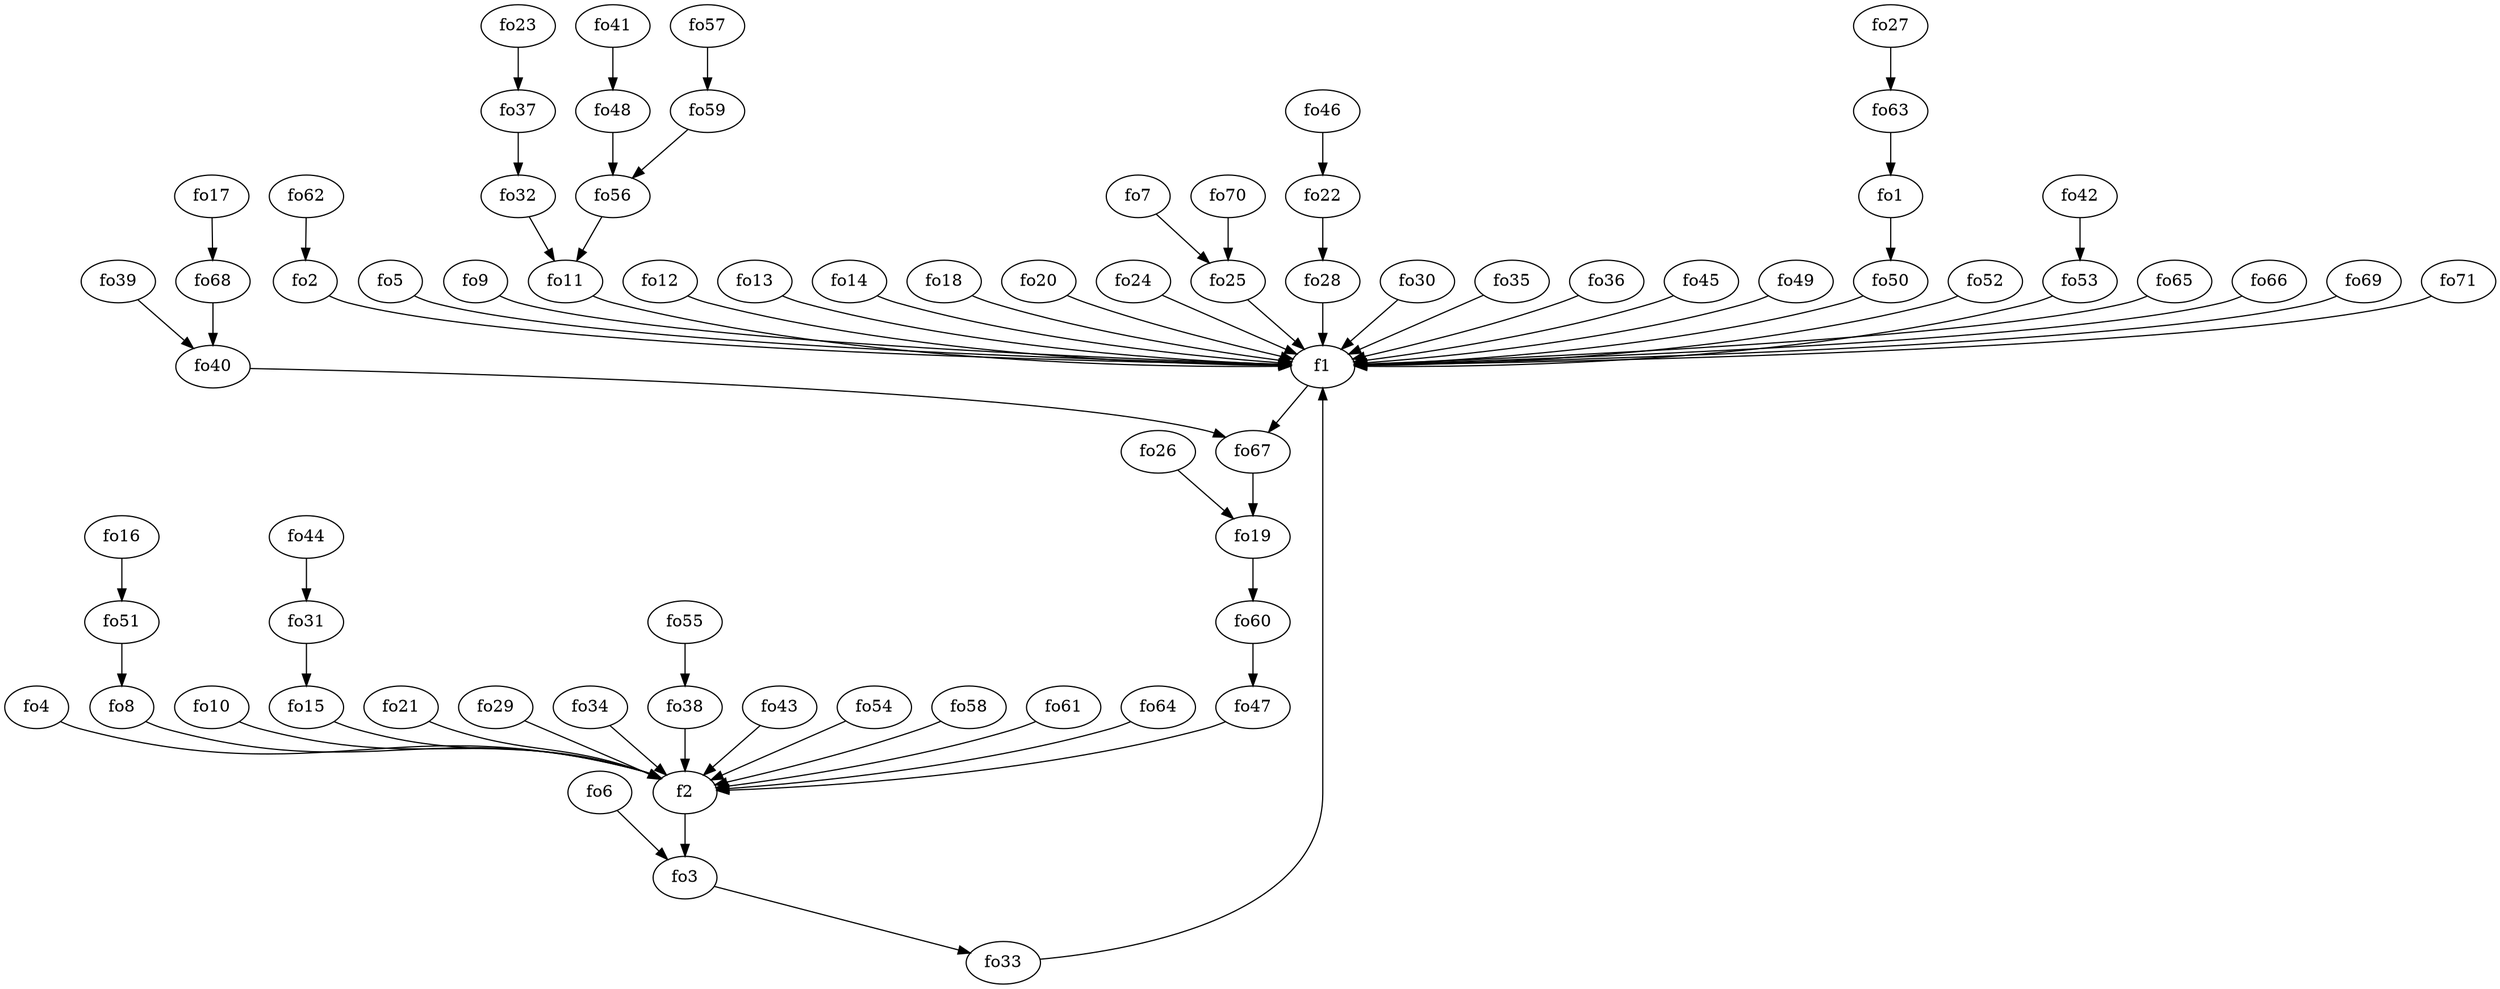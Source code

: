 strict digraph  {
f1;
f2;
fo1;
fo2;
fo3;
fo4;
fo5;
fo6;
fo7;
fo8;
fo9;
fo10;
fo11;
fo12;
fo13;
fo14;
fo15;
fo16;
fo17;
fo18;
fo19;
fo20;
fo21;
fo22;
fo23;
fo24;
fo25;
fo26;
fo27;
fo28;
fo29;
fo30;
fo31;
fo32;
fo33;
fo34;
fo35;
fo36;
fo37;
fo38;
fo39;
fo40;
fo41;
fo42;
fo43;
fo44;
fo45;
fo46;
fo47;
fo48;
fo49;
fo50;
fo51;
fo52;
fo53;
fo54;
fo55;
fo56;
fo57;
fo58;
fo59;
fo60;
fo61;
fo62;
fo63;
fo64;
fo65;
fo66;
fo67;
fo68;
fo69;
fo70;
fo71;
f1 -> fo67  [weight=2];
f2 -> fo3  [weight=2];
fo1 -> fo50  [weight=2];
fo2 -> f1  [weight=2];
fo3 -> fo33  [weight=2];
fo4 -> f2  [weight=2];
fo5 -> f1  [weight=2];
fo6 -> fo3  [weight=2];
fo7 -> fo25  [weight=2];
fo8 -> f2  [weight=2];
fo9 -> f1  [weight=2];
fo10 -> f2  [weight=2];
fo11 -> f1  [weight=2];
fo12 -> f1  [weight=2];
fo13 -> f1  [weight=2];
fo14 -> f1  [weight=2];
fo15 -> f2  [weight=2];
fo16 -> fo51  [weight=2];
fo17 -> fo68  [weight=2];
fo18 -> f1  [weight=2];
fo19 -> fo60  [weight=2];
fo20 -> f1  [weight=2];
fo21 -> f2  [weight=2];
fo22 -> fo28  [weight=2];
fo23 -> fo37  [weight=2];
fo24 -> f1  [weight=2];
fo25 -> f1  [weight=2];
fo26 -> fo19  [weight=2];
fo27 -> fo63  [weight=2];
fo28 -> f1  [weight=2];
fo29 -> f2  [weight=2];
fo30 -> f1  [weight=2];
fo31 -> fo15  [weight=2];
fo32 -> fo11  [weight=2];
fo33 -> f1  [weight=2];
fo34 -> f2  [weight=2];
fo35 -> f1  [weight=2];
fo36 -> f1  [weight=2];
fo37 -> fo32  [weight=2];
fo38 -> f2  [weight=2];
fo39 -> fo40  [weight=2];
fo40 -> fo67  [weight=2];
fo41 -> fo48  [weight=2];
fo42 -> fo53  [weight=2];
fo43 -> f2  [weight=2];
fo44 -> fo31  [weight=2];
fo45 -> f1  [weight=2];
fo46 -> fo22  [weight=2];
fo47 -> f2  [weight=2];
fo48 -> fo56  [weight=2];
fo49 -> f1  [weight=2];
fo50 -> f1  [weight=2];
fo51 -> fo8  [weight=2];
fo52 -> f1  [weight=2];
fo53 -> f1  [weight=2];
fo54 -> f2  [weight=2];
fo55 -> fo38  [weight=2];
fo56 -> fo11  [weight=2];
fo57 -> fo59  [weight=2];
fo58 -> f2  [weight=2];
fo59 -> fo56  [weight=2];
fo60 -> fo47  [weight=2];
fo61 -> f2  [weight=2];
fo62 -> fo2  [weight=2];
fo63 -> fo1  [weight=2];
fo64 -> f2  [weight=2];
fo65 -> f1  [weight=2];
fo66 -> f1  [weight=2];
fo67 -> fo19  [weight=2];
fo68 -> fo40  [weight=2];
fo69 -> f1  [weight=2];
fo70 -> fo25  [weight=2];
fo71 -> f1  [weight=2];
}
